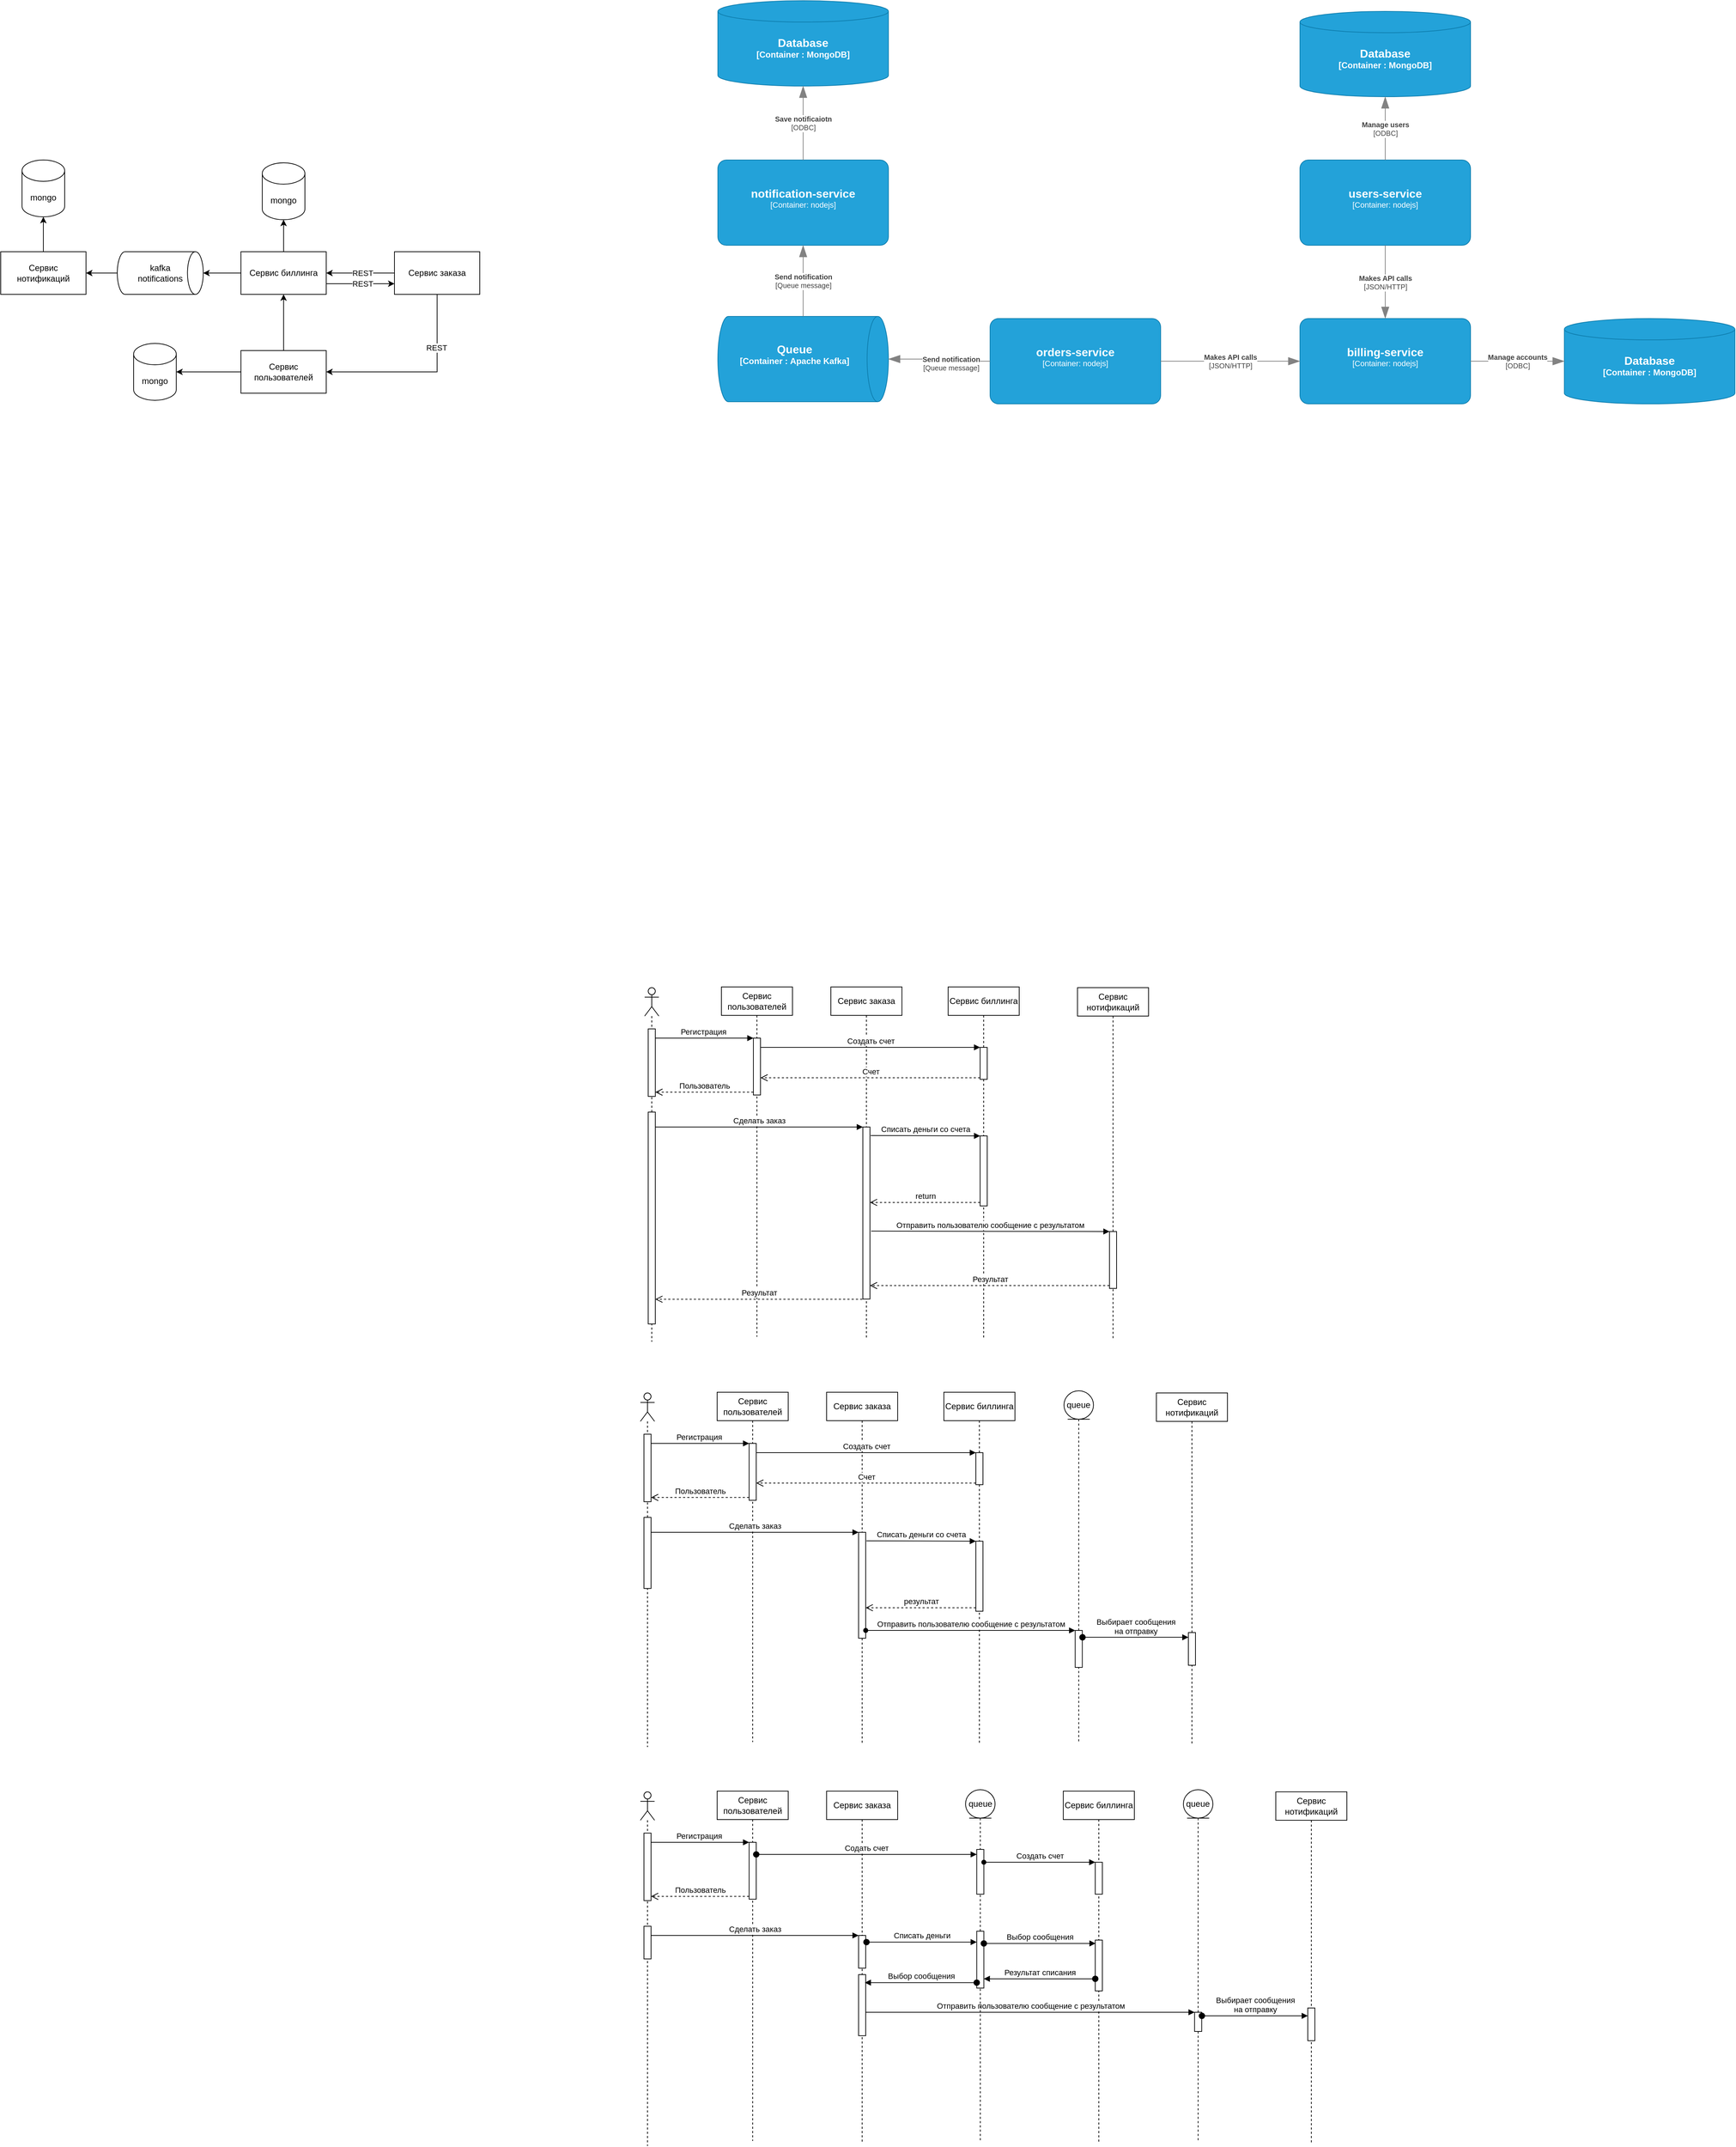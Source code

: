 <mxfile version="17.2.4" type="device"><diagram id="BWR03yrAjeiWioCfs5g1" name="Page-1"><mxGraphModel dx="4949" dy="3427" grid="0" gridSize="10" guides="1" tooltips="1" connect="1" arrows="1" fold="1" page="0" pageScale="1" pageWidth="1169" pageHeight="827" math="0" shadow="0"><root><mxCell id="0"/><mxCell id="1" parent="0"/><mxCell id="w_skYbhyD3DqAEMWuU6U-9" style="edgeStyle=orthogonalEdgeStyle;rounded=0;orthogonalLoop=1;jettySize=auto;html=1;" parent="1" source="w_skYbhyD3DqAEMWuU6U-1" target="w_skYbhyD3DqAEMWuU6U-2" edge="1"><mxGeometry relative="1" as="geometry"/></mxCell><mxCell id="HRz4wsdPQd09384HaooF-6" value="REST" style="edgeLabel;html=1;align=center;verticalAlign=middle;resizable=0;points=[];" vertex="1" connectable="0" parent="w_skYbhyD3DqAEMWuU6U-9"><mxGeometry x="0.233" y="1" relative="1" as="geometry"><mxPoint x="14" y="-1" as="offset"/></mxGeometry></mxCell><mxCell id="HRz4wsdPQd09384HaooF-4" style="edgeStyle=orthogonalEdgeStyle;rounded=0;orthogonalLoop=1;jettySize=auto;html=1;entryX=1;entryY=0.5;entryDx=0;entryDy=0;exitX=0.5;exitY=1;exitDx=0;exitDy=0;" edge="1" parent="1" source="w_skYbhyD3DqAEMWuU6U-1" target="HRz4wsdPQd09384HaooF-2"><mxGeometry relative="1" as="geometry"/></mxCell><mxCell id="HRz4wsdPQd09384HaooF-5" value="REST" style="edgeLabel;html=1;align=center;verticalAlign=middle;resizable=0;points=[];" vertex="1" connectable="0" parent="HRz4wsdPQd09384HaooF-4"><mxGeometry x="-0.437" y="-1" relative="1" as="geometry"><mxPoint as="offset"/></mxGeometry></mxCell><mxCell id="w_skYbhyD3DqAEMWuU6U-1" value="Сервис заказа" style="rounded=0;whiteSpace=wrap;html=1;" parent="1" vertex="1"><mxGeometry x="-324" y="-496" width="120" height="60" as="geometry"/></mxCell><mxCell id="w_skYbhyD3DqAEMWuU6U-7" style="edgeStyle=orthogonalEdgeStyle;rounded=0;orthogonalLoop=1;jettySize=auto;html=1;exitX=0.5;exitY=0;exitDx=0;exitDy=0;entryX=0.5;entryY=1;entryDx=0;entryDy=0;entryPerimeter=0;" parent="1" source="w_skYbhyD3DqAEMWuU6U-2" target="w_skYbhyD3DqAEMWuU6U-6" edge="1"><mxGeometry relative="1" as="geometry"/></mxCell><mxCell id="w_skYbhyD3DqAEMWuU6U-13" style="edgeStyle=orthogonalEdgeStyle;rounded=0;orthogonalLoop=1;jettySize=auto;html=1;exitX=0;exitY=0.5;exitDx=0;exitDy=0;entryX=1;entryY=0.5;entryDx=0;entryDy=0;entryPerimeter=0;" parent="1" source="w_skYbhyD3DqAEMWuU6U-2" target="w_skYbhyD3DqAEMWuU6U-12" edge="1"><mxGeometry relative="1" as="geometry"/></mxCell><mxCell id="HRz4wsdPQd09384HaooF-9" style="edgeStyle=orthogonalEdgeStyle;rounded=0;orthogonalLoop=1;jettySize=auto;html=1;exitX=1;exitY=0.75;exitDx=0;exitDy=0;entryX=0;entryY=0.75;entryDx=0;entryDy=0;" edge="1" parent="1" source="w_skYbhyD3DqAEMWuU6U-2" target="w_skYbhyD3DqAEMWuU6U-1"><mxGeometry relative="1" as="geometry"><Array as="points"><mxPoint x="-365" y="-451"/><mxPoint x="-365" y="-451"/></Array></mxGeometry></mxCell><mxCell id="HRz4wsdPQd09384HaooF-10" value="REST" style="edgeLabel;html=1;align=center;verticalAlign=middle;resizable=0;points=[];" vertex="1" connectable="0" parent="HRz4wsdPQd09384HaooF-9"><mxGeometry x="0.276" relative="1" as="geometry"><mxPoint x="-10" as="offset"/></mxGeometry></mxCell><mxCell id="w_skYbhyD3DqAEMWuU6U-2" value="Сервис биллинга" style="rounded=0;whiteSpace=wrap;html=1;" parent="1" vertex="1"><mxGeometry x="-540" y="-496" width="120" height="60" as="geometry"/></mxCell><mxCell id="w_skYbhyD3DqAEMWuU6U-5" style="edgeStyle=orthogonalEdgeStyle;rounded=0;orthogonalLoop=1;jettySize=auto;html=1;" parent="1" source="w_skYbhyD3DqAEMWuU6U-3" target="w_skYbhyD3DqAEMWuU6U-4" edge="1"><mxGeometry relative="1" as="geometry"/></mxCell><mxCell id="w_skYbhyD3DqAEMWuU6U-3" value="Сервис нотификаций&lt;br&gt;" style="rounded=0;whiteSpace=wrap;html=1;" parent="1" vertex="1"><mxGeometry x="-878" y="-496" width="120" height="60" as="geometry"/></mxCell><mxCell id="w_skYbhyD3DqAEMWuU6U-4" value="mongo" style="shape=cylinder3;whiteSpace=wrap;html=1;boundedLbl=1;backgroundOutline=1;size=15;" parent="1" vertex="1"><mxGeometry x="-848" y="-625" width="60" height="80" as="geometry"/></mxCell><mxCell id="w_skYbhyD3DqAEMWuU6U-6" value="mongo" style="shape=cylinder3;whiteSpace=wrap;html=1;boundedLbl=1;backgroundOutline=1;size=15;" parent="1" vertex="1"><mxGeometry x="-510" y="-621" width="60" height="80" as="geometry"/></mxCell><mxCell id="w_skYbhyD3DqAEMWuU6U-14" style="edgeStyle=orthogonalEdgeStyle;rounded=0;orthogonalLoop=1;jettySize=auto;html=1;" parent="1" source="w_skYbhyD3DqAEMWuU6U-12" target="w_skYbhyD3DqAEMWuU6U-3" edge="1"><mxGeometry relative="1" as="geometry"/></mxCell><mxCell id="w_skYbhyD3DqAEMWuU6U-12" value="kafka&lt;br&gt;notifications" style="strokeWidth=1;html=1;shape=mxgraph.flowchart.direct_data;whiteSpace=wrap;" parent="1" vertex="1"><mxGeometry x="-714" y="-496" width="121" height="60" as="geometry"/></mxCell><mxCell id="w_skYbhyD3DqAEMWuU6U-15" value="Сервис нотификаций" style="shape=umlLifeline;perimeter=lifelinePerimeter;whiteSpace=wrap;html=1;container=1;collapsible=0;recursiveResize=0;outlineConnect=0;strokeWidth=1;" parent="1" vertex="1"><mxGeometry x="637" y="539" width="100" height="494" as="geometry"/></mxCell><mxCell id="HRz4wsdPQd09384HaooF-51" value="" style="html=1;points=[];perimeter=orthogonalPerimeter;" vertex="1" parent="w_skYbhyD3DqAEMWuU6U-15"><mxGeometry x="45" y="343" width="10" height="80" as="geometry"/></mxCell><mxCell id="w_skYbhyD3DqAEMWuU6U-16" value="Сервис биллинга" style="shape=umlLifeline;perimeter=lifelinePerimeter;whiteSpace=wrap;html=1;container=1;collapsible=0;recursiveResize=0;outlineConnect=0;strokeWidth=1;" parent="1" vertex="1"><mxGeometry x="455" y="538" width="100" height="495" as="geometry"/></mxCell><mxCell id="HRz4wsdPQd09384HaooF-41" value="" style="html=1;points=[];perimeter=orthogonalPerimeter;" vertex="1" parent="w_skYbhyD3DqAEMWuU6U-16"><mxGeometry x="45" y="85" width="10" height="45" as="geometry"/></mxCell><mxCell id="HRz4wsdPQd09384HaooF-48" value="" style="html=1;points=[];perimeter=orthogonalPerimeter;" vertex="1" parent="w_skYbhyD3DqAEMWuU6U-16"><mxGeometry x="45" y="209.5" width="10" height="98.5" as="geometry"/></mxCell><mxCell id="w_skYbhyD3DqAEMWuU6U-17" value="Сервис заказа" style="shape=umlLifeline;perimeter=lifelinePerimeter;whiteSpace=wrap;html=1;container=1;collapsible=0;recursiveResize=0;outlineConnect=0;strokeWidth=1;" parent="1" vertex="1"><mxGeometry x="290" y="538" width="100" height="493" as="geometry"/></mxCell><mxCell id="HRz4wsdPQd09384HaooF-44" value="" style="html=1;points=[];perimeter=orthogonalPerimeter;" vertex="1" parent="w_skYbhyD3DqAEMWuU6U-17"><mxGeometry x="45" y="197" width="10" height="242" as="geometry"/></mxCell><mxCell id="HRz4wsdPQd09384HaooF-1" value="Сервис пользователей" style="shape=umlLifeline;perimeter=lifelinePerimeter;whiteSpace=wrap;html=1;container=1;collapsible=0;recursiveResize=0;outlineConnect=0;strokeWidth=1;" vertex="1" parent="1"><mxGeometry x="136" y="538" width="100" height="492" as="geometry"/></mxCell><mxCell id="HRz4wsdPQd09384HaooF-34" value="" style="html=1;points=[];perimeter=orthogonalPerimeter;" vertex="1" parent="HRz4wsdPQd09384HaooF-1"><mxGeometry x="45" y="72" width="10" height="80" as="geometry"/></mxCell><mxCell id="HRz4wsdPQd09384HaooF-3" style="edgeStyle=orthogonalEdgeStyle;rounded=0;orthogonalLoop=1;jettySize=auto;html=1;entryX=0.5;entryY=1;entryDx=0;entryDy=0;" edge="1" parent="1" source="HRz4wsdPQd09384HaooF-2" target="w_skYbhyD3DqAEMWuU6U-2"><mxGeometry relative="1" as="geometry"/></mxCell><mxCell id="HRz4wsdPQd09384HaooF-2" value="Сервис пользователей" style="rounded=0;whiteSpace=wrap;html=1;" vertex="1" parent="1"><mxGeometry x="-540" y="-357" width="120" height="60" as="geometry"/></mxCell><mxCell id="HRz4wsdPQd09384HaooF-8" style="edgeStyle=orthogonalEdgeStyle;rounded=0;orthogonalLoop=1;jettySize=auto;html=1;exitX=0;exitY=0.5;exitDx=0;exitDy=0;" edge="1" parent="1" source="HRz4wsdPQd09384HaooF-2" target="HRz4wsdPQd09384HaooF-7"><mxGeometry relative="1" as="geometry"/></mxCell><mxCell id="HRz4wsdPQd09384HaooF-7" value="mongo" style="shape=cylinder3;whiteSpace=wrap;html=1;boundedLbl=1;backgroundOutline=1;size=15;" vertex="1" parent="1"><mxGeometry x="-691" y="-367" width="60" height="80" as="geometry"/></mxCell><object placeholders="1" c4Name="notification-service" c4Type="Container" c4Technology="nodejs" c4Description="" label="&lt;font style=&quot;font-size: 16px&quot;&gt;&lt;b&gt;%c4Name%&lt;/b&gt;&lt;/font&gt;&lt;div&gt;[%c4Type%: %c4Technology%]&lt;/div&gt;&lt;br&gt;&lt;div&gt;&lt;font style=&quot;font-size: 11px&quot;&gt;&lt;font color=&quot;#E6E6E6&quot;&gt;%c4Description%&lt;/font&gt;&lt;/div&gt;" id="HRz4wsdPQd09384HaooF-14"><mxCell style="rounded=1;whiteSpace=wrap;html=1;fontSize=11;labelBackgroundColor=none;fillColor=#23A2D9;fontColor=#ffffff;align=center;arcSize=10;strokeColor=#0E7DAD;metaEdit=1;resizable=0;points=[[0.25,0,0],[0.5,0,0],[0.75,0,0],[1,0.25,0],[1,0.5,0],[1,0.75,0],[0.75,1,0],[0.5,1,0],[0.25,1,0],[0,0.75,0],[0,0.5,0],[0,0.25,0]];" vertex="1" parent="1"><mxGeometry x="131" y="-625" width="240" height="120" as="geometry"/></mxCell></object><object placeholders="1" c4Type="Database" c4Container="Container " c4Technology="MongoDB" c4Description="" label="&lt;font style=&quot;font-size: 16px&quot;&gt;&lt;b&gt;%c4Type%&lt;/font&gt;&lt;div&gt;[%c4Container%:&amp;nbsp;%c4Technology%]&lt;/div&gt;&lt;br&gt;&lt;div&gt;&lt;font style=&quot;font-size: 11px&quot;&gt;&lt;font color=&quot;#E6E6E6&quot;&gt;%c4Description%&lt;/font&gt;&lt;/div&gt;" id="HRz4wsdPQd09384HaooF-15"><mxCell style="shape=cylinder3;size=15;whiteSpace=wrap;html=1;boundedLbl=1;rounded=0;labelBackgroundColor=none;fillColor=#23A2D9;fontSize=12;fontColor=#ffffff;align=center;strokeColor=#0E7DAD;metaEdit=1;points=[[0.5,0,0],[1,0.25,0],[1,0.5,0],[1,0.75,0],[0.5,1,0],[0,0.75,0],[0,0.5,0],[0,0.25,0]];resizable=0;" vertex="1" parent="1"><mxGeometry x="1322" y="-402" width="240" height="120" as="geometry"/></mxCell></object><object placeholders="1" c4Type="Queue" c4Container="Container " c4Technology="Apache Kafka" c4Description="" label="&lt;font style=&quot;font-size: 16px&quot;&gt;&lt;b&gt;%c4Type%&lt;/font&gt;&lt;div&gt;[%c4Container%:&amp;nbsp;%c4Technology%]&lt;/div&gt;&lt;br&gt;&lt;div&gt;&lt;font style=&quot;font-size: 11px&quot;&gt;&lt;font color=&quot;#E6E6E6&quot;&gt;%c4Description%&lt;/font&gt;&lt;/div&gt;" id="HRz4wsdPQd09384HaooF-16"><mxCell style="shape=cylinder3;size=15;direction=south;whiteSpace=wrap;html=1;boundedLbl=1;rounded=0;labelBackgroundColor=none;fillColor=#23A2D9;fontSize=12;fontColor=#ffffff;align=center;strokeColor=#0E7DAD;metaEdit=1;points=[[0.5,0,0],[1,0.25,0],[1,0.5,0],[1,0.75,0],[0.5,1,0],[0,0.75,0],[0,0.5,0],[0,0.25,0]];resizable=0;" vertex="1" parent="1"><mxGeometry x="131" y="-405" width="240" height="120" as="geometry"/></mxCell></object><object placeholders="1" c4Name="users-service" c4Type="Container" c4Technology="nodejs" c4Description="" label="&lt;font style=&quot;font-size: 16px&quot;&gt;&lt;b&gt;%c4Name%&lt;/b&gt;&lt;/font&gt;&lt;div&gt;[%c4Type%: %c4Technology%]&lt;/div&gt;&lt;br&gt;&lt;div&gt;&lt;font style=&quot;font-size: 11px&quot;&gt;&lt;font color=&quot;#E6E6E6&quot;&gt;%c4Description%&lt;/font&gt;&lt;/div&gt;" id="HRz4wsdPQd09384HaooF-17"><mxCell style="rounded=1;whiteSpace=wrap;html=1;fontSize=11;labelBackgroundColor=none;fillColor=#23A2D9;fontColor=#ffffff;align=center;arcSize=10;strokeColor=#0E7DAD;metaEdit=1;resizable=0;points=[[0.25,0,0],[0.5,0,0],[0.75,0,0],[1,0.25,0],[1,0.5,0],[1,0.75,0],[0.75,1,0],[0.5,1,0],[0.25,1,0],[0,0.75,0],[0,0.5,0],[0,0.25,0]];" vertex="1" parent="1"><mxGeometry x="950" y="-625" width="240" height="120" as="geometry"/></mxCell></object><object placeholders="1" c4Name="billing-service" c4Type="Container" c4Technology="nodejs" c4Description="" label="&lt;font style=&quot;font-size: 16px&quot;&gt;&lt;b&gt;%c4Name%&lt;/b&gt;&lt;/font&gt;&lt;div&gt;[%c4Type%: %c4Technology%]&lt;/div&gt;&lt;br&gt;&lt;div&gt;&lt;font style=&quot;font-size: 11px&quot;&gt;&lt;font color=&quot;#E6E6E6&quot;&gt;%c4Description%&lt;/font&gt;&lt;/div&gt;" id="HRz4wsdPQd09384HaooF-18"><mxCell style="rounded=1;whiteSpace=wrap;html=1;fontSize=11;labelBackgroundColor=none;fillColor=#23A2D9;fontColor=#ffffff;align=center;arcSize=10;strokeColor=#0E7DAD;metaEdit=1;resizable=0;points=[[0.25,0,0],[0.5,0,0],[0.75,0,0],[1,0.25,0],[1,0.5,0],[1,0.75,0],[0.75,1,0],[0.5,1,0],[0.25,1,0],[0,0.75,0],[0,0.5,0],[0,0.25,0]];" vertex="1" parent="1"><mxGeometry x="950" y="-402" width="240" height="120" as="geometry"/></mxCell></object><object placeholders="1" c4Name="orders-service" c4Type="Container" c4Technology="nodejs" c4Description="" label="&lt;font style=&quot;font-size: 16px&quot;&gt;&lt;b&gt;%c4Name%&lt;/b&gt;&lt;/font&gt;&lt;div&gt;[%c4Type%: %c4Technology%]&lt;/div&gt;&lt;br&gt;&lt;div&gt;&lt;font style=&quot;font-size: 11px&quot;&gt;&lt;font color=&quot;#E6E6E6&quot;&gt;%c4Description%&lt;/font&gt;&lt;/div&gt;" id="HRz4wsdPQd09384HaooF-19"><mxCell style="rounded=1;whiteSpace=wrap;html=1;fontSize=11;labelBackgroundColor=none;fillColor=#23A2D9;fontColor=#ffffff;align=center;arcSize=10;strokeColor=#0E7DAD;metaEdit=1;resizable=0;points=[[0.25,0,0],[0.5,0,0],[0.75,0,0],[1,0.25,0],[1,0.5,0],[1,0.75,0],[0.75,1,0],[0.5,1,0],[0.25,1,0],[0,0.75,0],[0,0.5,0],[0,0.25,0]];" vertex="1" parent="1"><mxGeometry x="514" y="-402" width="240" height="120" as="geometry"/></mxCell></object><object placeholders="1" c4Type="Database" c4Container="Container " c4Technology="MongoDB" c4Description="" label="&lt;font style=&quot;font-size: 16px&quot;&gt;&lt;b&gt;%c4Type%&lt;/font&gt;&lt;div&gt;[%c4Container%:&amp;nbsp;%c4Technology%]&lt;/div&gt;&lt;br&gt;&lt;div&gt;&lt;font style=&quot;font-size: 11px&quot;&gt;&lt;font color=&quot;#E6E6E6&quot;&gt;%c4Description%&lt;/font&gt;&lt;/div&gt;" id="HRz4wsdPQd09384HaooF-20"><mxCell style="shape=cylinder3;size=15;whiteSpace=wrap;html=1;boundedLbl=1;rounded=0;labelBackgroundColor=none;fillColor=#23A2D9;fontSize=12;fontColor=#ffffff;align=center;strokeColor=#0E7DAD;metaEdit=1;points=[[0.5,0,0],[1,0.25,0],[1,0.5,0],[1,0.75,0],[0.5,1,0],[0,0.75,0],[0,0.5,0],[0,0.25,0]];resizable=0;" vertex="1" parent="1"><mxGeometry x="950" y="-834" width="240" height="120" as="geometry"/></mxCell></object><object placeholders="1" c4Type="Database" c4Container="Container " c4Technology="MongoDB" c4Description="" label="&lt;font style=&quot;font-size: 16px&quot;&gt;&lt;b&gt;%c4Type%&lt;/font&gt;&lt;div&gt;[%c4Container%:&amp;nbsp;%c4Technology%]&lt;/div&gt;&lt;br&gt;&lt;div&gt;&lt;font style=&quot;font-size: 11px&quot;&gt;&lt;font color=&quot;#E6E6E6&quot;&gt;%c4Description%&lt;/font&gt;&lt;/div&gt;" id="HRz4wsdPQd09384HaooF-21"><mxCell style="shape=cylinder3;size=15;whiteSpace=wrap;html=1;boundedLbl=1;rounded=0;labelBackgroundColor=none;fillColor=#23A2D9;fontSize=12;fontColor=#ffffff;align=center;strokeColor=#0E7DAD;metaEdit=1;points=[[0.5,0,0],[1,0.25,0],[1,0.5,0],[1,0.75,0],[0.5,1,0],[0,0.75,0],[0,0.5,0],[0,0.25,0]];resizable=0;" vertex="1" parent="1"><mxGeometry x="131" y="-849" width="240" height="120" as="geometry"/></mxCell></object><object placeholders="1" c4Type="Relationship" c4Technology="ODBC" c4Description="Save notificaiotn" label="&lt;div style=&quot;text-align: left&quot;&gt;&lt;div style=&quot;text-align: center&quot;&gt;&lt;b&gt;%c4Description%&lt;/b&gt;&lt;/div&gt;&lt;div style=&quot;text-align: center&quot;&gt;[%c4Technology%]&lt;/div&gt;&lt;/div&gt;" id="HRz4wsdPQd09384HaooF-23"><mxCell style="endArrow=blockThin;html=1;fontSize=10;fontColor=#404040;strokeWidth=1;endFill=1;strokeColor=#828282;elbow=vertical;metaEdit=1;endSize=14;startSize=14;jumpStyle=arc;jumpSize=16;rounded=0;edgeStyle=orthogonalEdgeStyle;" edge="1" parent="1" source="HRz4wsdPQd09384HaooF-14" target="HRz4wsdPQd09384HaooF-21"><mxGeometry width="240" relative="1" as="geometry"><mxPoint x="425" y="-448" as="sourcePoint"/><mxPoint x="665" y="-448" as="targetPoint"/></mxGeometry></mxCell></object><object placeholders="1" c4Type="Relationship" c4Technology="Queue message" c4Description="Send notification" label="&lt;div style=&quot;text-align: left&quot;&gt;&lt;div style=&quot;text-align: center&quot;&gt;&lt;b&gt;%c4Description%&lt;/b&gt;&lt;/div&gt;&lt;div style=&quot;text-align: center&quot;&gt;[%c4Technology%]&lt;/div&gt;&lt;/div&gt;" id="HRz4wsdPQd09384HaooF-25"><mxCell style="endArrow=blockThin;html=1;fontSize=10;fontColor=#404040;strokeWidth=1;endFill=1;strokeColor=#828282;elbow=vertical;metaEdit=1;endSize=14;startSize=14;jumpStyle=arc;jumpSize=16;rounded=0;edgeStyle=orthogonalEdgeStyle;exitX=0;exitY=0.5;exitDx=0;exitDy=0;exitPerimeter=0;" edge="1" parent="1" source="HRz4wsdPQd09384HaooF-16" target="HRz4wsdPQd09384HaooF-14"><mxGeometry width="240" relative="1" as="geometry"><mxPoint x="232" y="-165" as="sourcePoint"/><mxPoint x="472" y="-165" as="targetPoint"/></mxGeometry></mxCell></object><object placeholders="1" c4Type="Relationship" c4Technology="Queue message" c4Description="Send notification" label="&lt;div style=&quot;text-align: left&quot;&gt;&lt;div style=&quot;text-align: center&quot;&gt;&lt;b&gt;%c4Description%&lt;/b&gt;&lt;/div&gt;&lt;div style=&quot;text-align: center&quot;&gt;[%c4Technology%]&lt;/div&gt;&lt;/div&gt;" id="HRz4wsdPQd09384HaooF-26"><mxCell style="endArrow=blockThin;html=1;fontSize=10;fontColor=#404040;strokeWidth=1;endFill=1;strokeColor=#828282;elbow=vertical;metaEdit=1;endSize=14;startSize=14;jumpStyle=arc;jumpSize=16;rounded=0;edgeStyle=orthogonalEdgeStyle;entryX=0.5;entryY=0;entryDx=0;entryDy=0;entryPerimeter=0;exitX=0;exitY=0.5;exitDx=0;exitDy=0;exitPerimeter=0;" edge="1" parent="1" source="HRz4wsdPQd09384HaooF-19" target="HRz4wsdPQd09384HaooF-16"><mxGeometry x="-0.247" y="3" width="240" relative="1" as="geometry"><mxPoint x="644" y="-116" as="sourcePoint"/><mxPoint x="884" y="-116" as="targetPoint"/><mxPoint as="offset"/></mxGeometry></mxCell></object><object placeholders="1" c4Type="Relationship" c4Technology="JSON/HTTP" c4Description="Makes API calls" label="&lt;div style=&quot;text-align: left&quot;&gt;&lt;div style=&quot;text-align: center&quot;&gt;&lt;b&gt;%c4Description%&lt;/b&gt;&lt;/div&gt;&lt;div style=&quot;text-align: center&quot;&gt;[%c4Technology%]&lt;/div&gt;&lt;/div&gt;" id="HRz4wsdPQd09384HaooF-27"><mxCell style="endArrow=blockThin;html=1;fontSize=10;fontColor=#404040;strokeWidth=1;endFill=1;strokeColor=#828282;elbow=vertical;metaEdit=1;endSize=14;startSize=14;jumpStyle=arc;jumpSize=16;rounded=0;edgeStyle=orthogonalEdgeStyle;exitX=1;exitY=0.5;exitDx=0;exitDy=0;exitPerimeter=0;" edge="1" parent="1" source="HRz4wsdPQd09384HaooF-19" target="HRz4wsdPQd09384HaooF-18"><mxGeometry width="240" relative="1" as="geometry"><mxPoint x="894" y="-106" as="sourcePoint"/><mxPoint x="654" y="-106" as="targetPoint"/></mxGeometry></mxCell></object><object placeholders="1" c4Type="Relationship" c4Technology="JSON/HTTP" c4Description="Makes API calls" label="&lt;div style=&quot;text-align: left&quot;&gt;&lt;div style=&quot;text-align: center&quot;&gt;&lt;b&gt;%c4Description%&lt;/b&gt;&lt;/div&gt;&lt;div style=&quot;text-align: center&quot;&gt;[%c4Technology%]&lt;/div&gt;&lt;/div&gt;" id="HRz4wsdPQd09384HaooF-29"><mxCell style="endArrow=blockThin;html=1;fontSize=10;fontColor=#404040;strokeWidth=1;endFill=1;strokeColor=#828282;elbow=vertical;metaEdit=1;endSize=14;startSize=14;jumpStyle=arc;jumpSize=16;rounded=0;edgeStyle=orthogonalEdgeStyle;" edge="1" parent="1" source="HRz4wsdPQd09384HaooF-17" target="HRz4wsdPQd09384HaooF-18"><mxGeometry width="240" relative="1" as="geometry"><mxPoint x="950" y="-177" as="sourcePoint"/><mxPoint x="1090" y="-431" as="targetPoint"/></mxGeometry></mxCell></object><object placeholders="1" c4Type="Relationship" c4Technology="ODBC" c4Description="Manage accounts" label="&lt;div style=&quot;text-align: left&quot;&gt;&lt;div style=&quot;text-align: center&quot;&gt;&lt;b&gt;%c4Description%&lt;/b&gt;&lt;/div&gt;&lt;div style=&quot;text-align: center&quot;&gt;[%c4Technology%]&lt;/div&gt;&lt;/div&gt;" id="HRz4wsdPQd09384HaooF-32"><mxCell style="endArrow=blockThin;html=1;fontSize=10;fontColor=#404040;strokeWidth=1;endFill=1;strokeColor=#828282;elbow=vertical;metaEdit=1;endSize=14;startSize=14;jumpStyle=arc;jumpSize=16;rounded=0;edgeStyle=orthogonalEdgeStyle;exitX=1;exitY=0.5;exitDx=0;exitDy=0;exitPerimeter=0;" edge="1" parent="1" source="HRz4wsdPQd09384HaooF-18" target="HRz4wsdPQd09384HaooF-15"><mxGeometry width="240" relative="1" as="geometry"><mxPoint x="406" y="-460.95" as="sourcePoint"/><mxPoint x="549" y="-458.003" as="targetPoint"/></mxGeometry></mxCell></object><object placeholders="1" c4Type="Relationship" c4Technology="ODBC" c4Description="Manage users" label="&lt;div style=&quot;text-align: left&quot;&gt;&lt;div style=&quot;text-align: center&quot;&gt;&lt;b&gt;%c4Description%&lt;/b&gt;&lt;/div&gt;&lt;div style=&quot;text-align: center&quot;&gt;[%c4Technology%]&lt;/div&gt;&lt;/div&gt;" id="HRz4wsdPQd09384HaooF-33"><mxCell style="endArrow=blockThin;html=1;fontSize=10;fontColor=#404040;strokeWidth=1;endFill=1;strokeColor=#828282;elbow=vertical;metaEdit=1;endSize=14;startSize=14;jumpStyle=arc;jumpSize=16;rounded=0;edgeStyle=orthogonalEdgeStyle;" edge="1" parent="1" source="HRz4wsdPQd09384HaooF-17" target="HRz4wsdPQd09384HaooF-20"><mxGeometry width="240" relative="1" as="geometry"><mxPoint x="391" y="-545" as="sourcePoint"/><mxPoint x="534" y="-542.053" as="targetPoint"/></mxGeometry></mxCell></object><mxCell id="HRz4wsdPQd09384HaooF-35" value="Регистрация&amp;nbsp;" style="html=1;verticalAlign=bottom;endArrow=block;entryX=0;entryY=0;rounded=0;" edge="1" target="HRz4wsdPQd09384HaooF-34" parent="1" source="HRz4wsdPQd09384HaooF-61"><mxGeometry relative="1" as="geometry"><mxPoint x="50" y="610" as="sourcePoint"/></mxGeometry></mxCell><mxCell id="HRz4wsdPQd09384HaooF-36" value="Пользователь" style="html=1;verticalAlign=bottom;endArrow=open;dashed=1;endSize=8;exitX=0;exitY=0.95;rounded=0;" edge="1" source="HRz4wsdPQd09384HaooF-34" parent="1" target="HRz4wsdPQd09384HaooF-61"><mxGeometry relative="1" as="geometry"><mxPoint x="71" y="686" as="targetPoint"/></mxGeometry></mxCell><mxCell id="HRz4wsdPQd09384HaooF-42" value="Создать счет" style="html=1;verticalAlign=bottom;endArrow=block;entryX=0;entryY=0;rounded=0;" edge="1" target="HRz4wsdPQd09384HaooF-41" parent="1"><mxGeometry relative="1" as="geometry"><mxPoint x="191" y="623" as="sourcePoint"/></mxGeometry></mxCell><mxCell id="HRz4wsdPQd09384HaooF-43" value="Счет" style="html=1;verticalAlign=bottom;endArrow=open;dashed=1;endSize=8;exitX=0;exitY=0.95;rounded=0;" edge="1" source="HRz4wsdPQd09384HaooF-41" parent="1" target="HRz4wsdPQd09384HaooF-34"><mxGeometry relative="1" as="geometry"><mxPoint x="261" y="699" as="targetPoint"/></mxGeometry></mxCell><mxCell id="HRz4wsdPQd09384HaooF-49" value="Списать деньги со счета" style="html=1;verticalAlign=bottom;endArrow=block;entryX=0;entryY=0;rounded=0;" edge="1" target="HRz4wsdPQd09384HaooF-48" parent="1"><mxGeometry relative="1" as="geometry"><mxPoint x="346" y="747" as="sourcePoint"/></mxGeometry></mxCell><mxCell id="HRz4wsdPQd09384HaooF-50" value="return" style="html=1;verticalAlign=bottom;endArrow=open;dashed=1;endSize=8;exitX=0;exitY=0.95;rounded=0;" edge="1" source="HRz4wsdPQd09384HaooF-48" parent="1" target="HRz4wsdPQd09384HaooF-44"><mxGeometry relative="1" as="geometry"><mxPoint x="430" y="823.5" as="targetPoint"/></mxGeometry></mxCell><mxCell id="HRz4wsdPQd09384HaooF-52" value="Отправить пользователю сообщение с результатом" style="html=1;verticalAlign=bottom;endArrow=block;entryX=0;entryY=0;rounded=0;exitX=1.158;exitY=0.605;exitDx=0;exitDy=0;exitPerimeter=0;" edge="1" target="HRz4wsdPQd09384HaooF-51" parent="1" source="HRz4wsdPQd09384HaooF-44"><mxGeometry relative="1" as="geometry"><mxPoint x="612" y="882" as="sourcePoint"/></mxGeometry></mxCell><mxCell id="HRz4wsdPQd09384HaooF-53" value="Результат" style="html=1;verticalAlign=bottom;endArrow=open;dashed=1;endSize=8;exitX=0;exitY=0.95;rounded=0;" edge="1" source="HRz4wsdPQd09384HaooF-51" parent="1" target="HRz4wsdPQd09384HaooF-44"><mxGeometry relative="1" as="geometry"><mxPoint x="612" y="958" as="targetPoint"/></mxGeometry></mxCell><mxCell id="HRz4wsdPQd09384HaooF-56" value="Результат" style="html=1;verticalAlign=bottom;endArrow=open;dashed=1;endSize=8;exitX=-0.077;exitY=1.001;rounded=0;exitDx=0;exitDy=0;exitPerimeter=0;" edge="1" parent="1" source="HRz4wsdPQd09384HaooF-44" target="HRz4wsdPQd09384HaooF-62"><mxGeometry relative="1" as="geometry"><mxPoint x="106" y="977" as="targetPoint"/><mxPoint x="233" y="1031" as="sourcePoint"/></mxGeometry></mxCell><mxCell id="HRz4wsdPQd09384HaooF-57" value="" style="shape=umlLifeline;participant=umlActor;perimeter=lifelinePerimeter;whiteSpace=wrap;html=1;container=1;collapsible=0;recursiveResize=0;verticalAlign=top;spacingTop=36;outlineConnect=0;" vertex="1" parent="1"><mxGeometry x="28" y="539" width="20" height="498" as="geometry"/></mxCell><mxCell id="HRz4wsdPQd09384HaooF-61" value="" style="html=1;points=[];perimeter=orthogonalPerimeter;" vertex="1" parent="HRz4wsdPQd09384HaooF-57"><mxGeometry x="5" y="58" width="10" height="95" as="geometry"/></mxCell><mxCell id="HRz4wsdPQd09384HaooF-62" value="" style="html=1;points=[];perimeter=orthogonalPerimeter;" vertex="1" parent="HRz4wsdPQd09384HaooF-57"><mxGeometry x="5" y="175" width="10" height="298" as="geometry"/></mxCell><mxCell id="HRz4wsdPQd09384HaooF-45" value="Сделать заказ" style="html=1;verticalAlign=bottom;endArrow=block;entryX=0;entryY=0;rounded=0;" edge="1" target="HRz4wsdPQd09384HaooF-44" parent="1" source="HRz4wsdPQd09384HaooF-62"><mxGeometry relative="1" as="geometry"><mxPoint x="111" y="734" as="sourcePoint"/></mxGeometry></mxCell><mxCell id="HRz4wsdPQd09384HaooF-63" value="Сервис нотификаций" style="shape=umlLifeline;perimeter=lifelinePerimeter;whiteSpace=wrap;html=1;container=1;collapsible=0;recursiveResize=0;outlineConnect=0;strokeWidth=1;" vertex="1" parent="1"><mxGeometry x="748" y="1109" width="100" height="494" as="geometry"/></mxCell><mxCell id="HRz4wsdPQd09384HaooF-89" value="" style="html=1;points=[];perimeter=orthogonalPerimeter;" vertex="1" parent="HRz4wsdPQd09384HaooF-63"><mxGeometry x="45" y="337" width="10" height="46" as="geometry"/></mxCell><mxCell id="HRz4wsdPQd09384HaooF-65" value="Сервис биллинга" style="shape=umlLifeline;perimeter=lifelinePerimeter;whiteSpace=wrap;html=1;container=1;collapsible=0;recursiveResize=0;outlineConnect=0;strokeWidth=1;" vertex="1" parent="1"><mxGeometry x="449" y="1108" width="100" height="495" as="geometry"/></mxCell><mxCell id="HRz4wsdPQd09384HaooF-66" value="" style="html=1;points=[];perimeter=orthogonalPerimeter;" vertex="1" parent="HRz4wsdPQd09384HaooF-65"><mxGeometry x="45" y="85" width="10" height="45" as="geometry"/></mxCell><mxCell id="HRz4wsdPQd09384HaooF-67" value="" style="html=1;points=[];perimeter=orthogonalPerimeter;" vertex="1" parent="HRz4wsdPQd09384HaooF-65"><mxGeometry x="45" y="209.5" width="10" height="98.5" as="geometry"/></mxCell><mxCell id="HRz4wsdPQd09384HaooF-68" value="Сервис заказа" style="shape=umlLifeline;perimeter=lifelinePerimeter;whiteSpace=wrap;html=1;container=1;collapsible=0;recursiveResize=0;outlineConnect=0;strokeWidth=1;" vertex="1" parent="1"><mxGeometry x="284" y="1108" width="100" height="493" as="geometry"/></mxCell><mxCell id="HRz4wsdPQd09384HaooF-69" value="" style="html=1;points=[];perimeter=orthogonalPerimeter;" vertex="1" parent="HRz4wsdPQd09384HaooF-68"><mxGeometry x="45" y="197" width="10" height="149" as="geometry"/></mxCell><mxCell id="HRz4wsdPQd09384HaooF-70" value="Сервис пользователей" style="shape=umlLifeline;perimeter=lifelinePerimeter;whiteSpace=wrap;html=1;container=1;collapsible=0;recursiveResize=0;outlineConnect=0;strokeWidth=1;" vertex="1" parent="1"><mxGeometry x="130" y="1108" width="100" height="492" as="geometry"/></mxCell><mxCell id="HRz4wsdPQd09384HaooF-71" value="" style="html=1;points=[];perimeter=orthogonalPerimeter;" vertex="1" parent="HRz4wsdPQd09384HaooF-70"><mxGeometry x="45" y="72" width="10" height="80" as="geometry"/></mxCell><mxCell id="HRz4wsdPQd09384HaooF-72" value="Регистрация&amp;nbsp;" style="html=1;verticalAlign=bottom;endArrow=block;entryX=0;entryY=0;rounded=0;" edge="1" parent="1" source="HRz4wsdPQd09384HaooF-82" target="HRz4wsdPQd09384HaooF-71"><mxGeometry relative="1" as="geometry"><mxPoint x="44" y="1180" as="sourcePoint"/></mxGeometry></mxCell><mxCell id="HRz4wsdPQd09384HaooF-73" value="Пользователь" style="html=1;verticalAlign=bottom;endArrow=open;dashed=1;endSize=8;exitX=0;exitY=0.95;rounded=0;" edge="1" parent="1" source="HRz4wsdPQd09384HaooF-71" target="HRz4wsdPQd09384HaooF-82"><mxGeometry relative="1" as="geometry"><mxPoint x="65" y="1256" as="targetPoint"/></mxGeometry></mxCell><mxCell id="HRz4wsdPQd09384HaooF-74" value="Создать счет" style="html=1;verticalAlign=bottom;endArrow=block;entryX=0;entryY=0;rounded=0;" edge="1" parent="1" target="HRz4wsdPQd09384HaooF-66"><mxGeometry relative="1" as="geometry"><mxPoint x="185" y="1193" as="sourcePoint"/></mxGeometry></mxCell><mxCell id="HRz4wsdPQd09384HaooF-75" value="Счет" style="html=1;verticalAlign=bottom;endArrow=open;dashed=1;endSize=8;exitX=0;exitY=0.95;rounded=0;" edge="1" parent="1" source="HRz4wsdPQd09384HaooF-66" target="HRz4wsdPQd09384HaooF-71"><mxGeometry relative="1" as="geometry"><mxPoint x="255" y="1269" as="targetPoint"/></mxGeometry></mxCell><mxCell id="HRz4wsdPQd09384HaooF-76" value="Списать деньги со счета" style="html=1;verticalAlign=bottom;endArrow=block;entryX=0;entryY=0;rounded=0;" edge="1" parent="1" target="HRz4wsdPQd09384HaooF-67"><mxGeometry relative="1" as="geometry"><mxPoint x="340" y="1317" as="sourcePoint"/></mxGeometry></mxCell><mxCell id="HRz4wsdPQd09384HaooF-77" value="результат" style="html=1;verticalAlign=bottom;endArrow=open;dashed=1;endSize=8;exitX=0;exitY=0.95;rounded=0;" edge="1" parent="1" source="HRz4wsdPQd09384HaooF-67" target="HRz4wsdPQd09384HaooF-69"><mxGeometry relative="1" as="geometry"><mxPoint x="424" y="1393.5" as="targetPoint"/></mxGeometry></mxCell><mxCell id="HRz4wsdPQd09384HaooF-78" value="Отправить пользователю сообщение с результатом" style="html=1;verticalAlign=bottom;endArrow=block;entryX=0;entryY=0;rounded=0;startArrow=oval;startFill=1;" edge="1" parent="1" source="HRz4wsdPQd09384HaooF-69" target="HRz4wsdPQd09384HaooF-64"><mxGeometry relative="1" as="geometry"><mxPoint x="556" y="1462" as="sourcePoint"/></mxGeometry></mxCell><mxCell id="HRz4wsdPQd09384HaooF-81" value="" style="shape=umlLifeline;participant=umlActor;perimeter=lifelinePerimeter;whiteSpace=wrap;html=1;container=1;collapsible=0;recursiveResize=0;verticalAlign=top;spacingTop=36;outlineConnect=0;" vertex="1" parent="1"><mxGeometry x="22" y="1109" width="20" height="498" as="geometry"/></mxCell><mxCell id="HRz4wsdPQd09384HaooF-82" value="" style="html=1;points=[];perimeter=orthogonalPerimeter;" vertex="1" parent="HRz4wsdPQd09384HaooF-81"><mxGeometry x="5" y="58" width="10" height="95" as="geometry"/></mxCell><mxCell id="HRz4wsdPQd09384HaooF-83" value="" style="html=1;points=[];perimeter=orthogonalPerimeter;" vertex="1" parent="HRz4wsdPQd09384HaooF-81"><mxGeometry x="5" y="175" width="10" height="100" as="geometry"/></mxCell><mxCell id="HRz4wsdPQd09384HaooF-84" value="Сделать заказ" style="html=1;verticalAlign=bottom;endArrow=block;entryX=0;entryY=0;rounded=0;" edge="1" parent="1" source="HRz4wsdPQd09384HaooF-83" target="HRz4wsdPQd09384HaooF-69"><mxGeometry relative="1" as="geometry"><mxPoint x="105" y="1304" as="sourcePoint"/></mxGeometry></mxCell><mxCell id="HRz4wsdPQd09384HaooF-87" value="" style="shape=umlLifeline;participant=umlEntity;perimeter=lifelinePerimeter;whiteSpace=wrap;html=1;container=1;collapsible=0;recursiveResize=0;verticalAlign=top;spacingTop=36;outlineConnect=0;" vertex="1" parent="1"><mxGeometry x="618" y="1106" width="41.5" height="495" as="geometry"/></mxCell><mxCell id="HRz4wsdPQd09384HaooF-88" value="queue" style="text;html=1;align=center;verticalAlign=middle;resizable=0;points=[];autosize=1;strokeColor=none;fillColor=none;" vertex="1" parent="HRz4wsdPQd09384HaooF-87"><mxGeometry x="-1.5" y="11" width="43" height="18" as="geometry"/></mxCell><mxCell id="HRz4wsdPQd09384HaooF-64" value="" style="html=1;points=[];perimeter=orthogonalPerimeter;" vertex="1" parent="HRz4wsdPQd09384HaooF-87"><mxGeometry x="15.75" y="337" width="10" height="52" as="geometry"/></mxCell><mxCell id="HRz4wsdPQd09384HaooF-90" value="Выбирает сообщения&lt;br&gt;на отправку" style="html=1;verticalAlign=bottom;startArrow=oval;endArrow=block;startSize=8;rounded=0;exitX=1.03;exitY=0.186;exitDx=0;exitDy=0;exitPerimeter=0;" edge="1" target="HRz4wsdPQd09384HaooF-89" parent="1" source="HRz4wsdPQd09384HaooF-64"><mxGeometry relative="1" as="geometry"><mxPoint x="734" y="1440" as="sourcePoint"/></mxGeometry></mxCell><mxCell id="HRz4wsdPQd09384HaooF-91" value="Сервис нотификаций" style="shape=umlLifeline;perimeter=lifelinePerimeter;whiteSpace=wrap;html=1;container=1;collapsible=0;recursiveResize=0;outlineConnect=0;strokeWidth=1;" vertex="1" parent="1"><mxGeometry x="916" y="1670" width="100" height="494" as="geometry"/></mxCell><mxCell id="HRz4wsdPQd09384HaooF-92" value="" style="html=1;points=[];perimeter=orthogonalPerimeter;" vertex="1" parent="HRz4wsdPQd09384HaooF-91"><mxGeometry x="45" y="304" width="10" height="46" as="geometry"/></mxCell><mxCell id="HRz4wsdPQd09384HaooF-93" value="Сервис биллинга" style="shape=umlLifeline;perimeter=lifelinePerimeter;whiteSpace=wrap;html=1;container=1;collapsible=0;recursiveResize=0;outlineConnect=0;strokeWidth=1;" vertex="1" parent="1"><mxGeometry x="617" y="1669" width="100" height="495" as="geometry"/></mxCell><mxCell id="HRz4wsdPQd09384HaooF-94" value="" style="html=1;points=[];perimeter=orthogonalPerimeter;" vertex="1" parent="HRz4wsdPQd09384HaooF-93"><mxGeometry x="45" y="100" width="10" height="45" as="geometry"/></mxCell><mxCell id="HRz4wsdPQd09384HaooF-95" value="" style="html=1;points=[];perimeter=orthogonalPerimeter;" vertex="1" parent="HRz4wsdPQd09384HaooF-93"><mxGeometry x="45" y="209.5" width="10" height="71.5" as="geometry"/></mxCell><mxCell id="HRz4wsdPQd09384HaooF-96" value="Сервис заказа" style="shape=umlLifeline;perimeter=lifelinePerimeter;whiteSpace=wrap;html=1;container=1;collapsible=0;recursiveResize=0;outlineConnect=0;strokeWidth=1;" vertex="1" parent="1"><mxGeometry x="284" y="1669" width="100" height="493" as="geometry"/></mxCell><mxCell id="HRz4wsdPQd09384HaooF-97" value="" style="html=1;points=[];perimeter=orthogonalPerimeter;" vertex="1" parent="HRz4wsdPQd09384HaooF-96"><mxGeometry x="45" y="203" width="10" height="46" as="geometry"/></mxCell><mxCell id="HRz4wsdPQd09384HaooF-130" value="" style="html=1;points=[];perimeter=orthogonalPerimeter;" vertex="1" parent="HRz4wsdPQd09384HaooF-96"><mxGeometry x="45" y="258" width="10" height="86" as="geometry"/></mxCell><mxCell id="HRz4wsdPQd09384HaooF-98" value="Сервис пользователей" style="shape=umlLifeline;perimeter=lifelinePerimeter;whiteSpace=wrap;html=1;container=1;collapsible=0;recursiveResize=0;outlineConnect=0;strokeWidth=1;" vertex="1" parent="1"><mxGeometry x="130" y="1669" width="100" height="492" as="geometry"/></mxCell><mxCell id="HRz4wsdPQd09384HaooF-99" value="" style="html=1;points=[];perimeter=orthogonalPerimeter;" vertex="1" parent="HRz4wsdPQd09384HaooF-98"><mxGeometry x="45" y="72" width="10" height="80" as="geometry"/></mxCell><mxCell id="HRz4wsdPQd09384HaooF-120" value="Содать счет" style="html=1;verticalAlign=bottom;startArrow=oval;startFill=1;endArrow=block;startSize=8;rounded=0;" edge="1" parent="HRz4wsdPQd09384HaooF-98" target="HRz4wsdPQd09384HaooF-119"><mxGeometry width="60" relative="1" as="geometry"><mxPoint x="55" y="89" as="sourcePoint"/><mxPoint x="115" y="89" as="targetPoint"/></mxGeometry></mxCell><mxCell id="HRz4wsdPQd09384HaooF-100" value="Регистрация&amp;nbsp;" style="html=1;verticalAlign=bottom;endArrow=block;entryX=0;entryY=0;rounded=0;" edge="1" source="HRz4wsdPQd09384HaooF-108" target="HRz4wsdPQd09384HaooF-99" parent="1"><mxGeometry relative="1" as="geometry"><mxPoint x="44" y="1741" as="sourcePoint"/></mxGeometry></mxCell><mxCell id="HRz4wsdPQd09384HaooF-101" value="Пользователь" style="html=1;verticalAlign=bottom;endArrow=open;dashed=1;endSize=8;exitX=0;exitY=0.95;rounded=0;" edge="1" source="HRz4wsdPQd09384HaooF-99" target="HRz4wsdPQd09384HaooF-108" parent="1"><mxGeometry relative="1" as="geometry"><mxPoint x="65" y="1817" as="targetPoint"/></mxGeometry></mxCell><mxCell id="HRz4wsdPQd09384HaooF-106" value="Отправить пользователю сообщение с результатом" style="html=1;verticalAlign=bottom;endArrow=block;entryX=0;entryY=0;rounded=0;" edge="1" source="HRz4wsdPQd09384HaooF-130" target="HRz4wsdPQd09384HaooF-113" parent="1"><mxGeometry relative="1" as="geometry"><mxPoint x="356" y="2005" as="sourcePoint"/></mxGeometry></mxCell><mxCell id="HRz4wsdPQd09384HaooF-107" value="" style="shape=umlLifeline;participant=umlActor;perimeter=lifelinePerimeter;whiteSpace=wrap;html=1;container=1;collapsible=0;recursiveResize=0;verticalAlign=top;spacingTop=36;outlineConnect=0;" vertex="1" parent="1"><mxGeometry x="22" y="1670" width="20" height="498" as="geometry"/></mxCell><mxCell id="HRz4wsdPQd09384HaooF-108" value="" style="html=1;points=[];perimeter=orthogonalPerimeter;" vertex="1" parent="HRz4wsdPQd09384HaooF-107"><mxGeometry x="5" y="58" width="10" height="95" as="geometry"/></mxCell><mxCell id="HRz4wsdPQd09384HaooF-109" value="" style="html=1;points=[];perimeter=orthogonalPerimeter;" vertex="1" parent="HRz4wsdPQd09384HaooF-107"><mxGeometry x="5" y="189" width="10" height="46" as="geometry"/></mxCell><mxCell id="HRz4wsdPQd09384HaooF-110" value="Сделать заказ" style="html=1;verticalAlign=bottom;endArrow=block;entryX=0;entryY=0;rounded=0;" edge="1" source="HRz4wsdPQd09384HaooF-109" target="HRz4wsdPQd09384HaooF-97" parent="1"><mxGeometry relative="1" as="geometry"><mxPoint x="105" y="1865" as="sourcePoint"/></mxGeometry></mxCell><mxCell id="HRz4wsdPQd09384HaooF-111" value="" style="shape=umlLifeline;participant=umlEntity;perimeter=lifelinePerimeter;whiteSpace=wrap;html=1;container=1;collapsible=0;recursiveResize=0;verticalAlign=top;spacingTop=36;outlineConnect=0;" vertex="1" parent="1"><mxGeometry x="786" y="1667" width="41.5" height="495" as="geometry"/></mxCell><mxCell id="HRz4wsdPQd09384HaooF-112" value="queue" style="text;html=1;align=center;verticalAlign=middle;resizable=0;points=[];autosize=1;strokeColor=none;fillColor=none;" vertex="1" parent="HRz4wsdPQd09384HaooF-111"><mxGeometry x="-1.5" y="11" width="43" height="18" as="geometry"/></mxCell><mxCell id="HRz4wsdPQd09384HaooF-113" value="" style="html=1;points=[];perimeter=orthogonalPerimeter;" vertex="1" parent="HRz4wsdPQd09384HaooF-111"><mxGeometry x="15.75" y="313" width="10" height="27" as="geometry"/></mxCell><mxCell id="HRz4wsdPQd09384HaooF-114" value="Выбирает сообщения&lt;br&gt;на отправку" style="html=1;verticalAlign=bottom;startArrow=oval;endArrow=block;startSize=8;rounded=0;exitX=1.03;exitY=0.186;exitDx=0;exitDy=0;exitPerimeter=0;" edge="1" source="HRz4wsdPQd09384HaooF-113" target="HRz4wsdPQd09384HaooF-92" parent="1"><mxGeometry relative="1" as="geometry"><mxPoint x="902" y="2001" as="sourcePoint"/></mxGeometry></mxCell><mxCell id="HRz4wsdPQd09384HaooF-116" value="" style="shape=umlLifeline;participant=umlEntity;perimeter=lifelinePerimeter;whiteSpace=wrap;html=1;container=1;collapsible=0;recursiveResize=0;verticalAlign=top;spacingTop=36;outlineConnect=0;" vertex="1" parent="1"><mxGeometry x="479.5" y="1667" width="41.5" height="495" as="geometry"/></mxCell><mxCell id="HRz4wsdPQd09384HaooF-117" value="queue" style="text;html=1;align=center;verticalAlign=middle;resizable=0;points=[];autosize=1;strokeColor=none;fillColor=none;" vertex="1" parent="HRz4wsdPQd09384HaooF-116"><mxGeometry x="-1.5" y="11" width="43" height="18" as="geometry"/></mxCell><mxCell id="HRz4wsdPQd09384HaooF-119" value="" style="html=1;points=[];perimeter=orthogonalPerimeter;" vertex="1" parent="HRz4wsdPQd09384HaooF-116"><mxGeometry x="15.75" y="84" width="10" height="63" as="geometry"/></mxCell><mxCell id="HRz4wsdPQd09384HaooF-121" value="" style="html=1;points=[];perimeter=orthogonalPerimeter;" vertex="1" parent="HRz4wsdPQd09384HaooF-116"><mxGeometry x="15.75" y="199" width="10" height="80" as="geometry"/></mxCell><mxCell id="HRz4wsdPQd09384HaooF-122" value="Списать деньги" style="html=1;verticalAlign=bottom;startArrow=oval;startFill=1;endArrow=block;startSize=8;rounded=0;exitX=1.11;exitY=0.203;exitDx=0;exitDy=0;exitPerimeter=0;" edge="1" parent="1" source="HRz4wsdPQd09384HaooF-97" target="HRz4wsdPQd09384HaooF-121"><mxGeometry width="60" relative="1" as="geometry"><mxPoint x="401" y="1904" as="sourcePoint"/><mxPoint x="461" y="1904" as="targetPoint"/></mxGeometry></mxCell><mxCell id="HRz4wsdPQd09384HaooF-102" value="Создать счет" style="html=1;verticalAlign=bottom;endArrow=block;entryX=0;entryY=0;rounded=0;startArrow=oval;startFill=1;" edge="1" target="HRz4wsdPQd09384HaooF-94" parent="1" source="HRz4wsdPQd09384HaooF-119"><mxGeometry relative="1" as="geometry"><mxPoint x="185" y="1754" as="sourcePoint"/></mxGeometry></mxCell><mxCell id="HRz4wsdPQd09384HaooF-125" value="Выбор сообщения" style="html=1;verticalAlign=bottom;startArrow=oval;startFill=1;endArrow=block;startSize=8;rounded=0;entryX=0.041;entryY=0.066;entryDx=0;entryDy=0;entryPerimeter=0;" edge="1" parent="1" source="HRz4wsdPQd09384HaooF-121" target="HRz4wsdPQd09384HaooF-95"><mxGeometry width="60" relative="1" as="geometry"><mxPoint x="572" y="1889" as="sourcePoint"/><mxPoint x="632" y="1889" as="targetPoint"/></mxGeometry></mxCell><mxCell id="HRz4wsdPQd09384HaooF-127" value="Результат списания" style="html=1;verticalAlign=bottom;startArrow=oval;startFill=1;endArrow=block;startSize=8;rounded=0;entryX=0.992;entryY=0.837;entryDx=0;entryDy=0;entryPerimeter=0;" edge="1" parent="1" source="HRz4wsdPQd09384HaooF-95" target="HRz4wsdPQd09384HaooF-121"><mxGeometry width="60" relative="1" as="geometry"><mxPoint x="515.25" y="1895.001" as="sourcePoint"/><mxPoint x="672.41" y="1895.001" as="targetPoint"/></mxGeometry></mxCell><mxCell id="HRz4wsdPQd09384HaooF-128" value="Выбор сообщения" style="html=1;verticalAlign=bottom;startArrow=oval;startFill=1;endArrow=block;startSize=8;rounded=0;entryX=0.878;entryY=0.132;entryDx=0;entryDy=0;entryPerimeter=0;" edge="1" parent="1" source="HRz4wsdPQd09384HaooF-121" target="HRz4wsdPQd09384HaooF-130"><mxGeometry width="60" relative="1" as="geometry"><mxPoint x="478" y="1939" as="sourcePoint"/><mxPoint x="357" y="1937" as="targetPoint"/></mxGeometry></mxCell></root></mxGraphModel></diagram></mxfile>